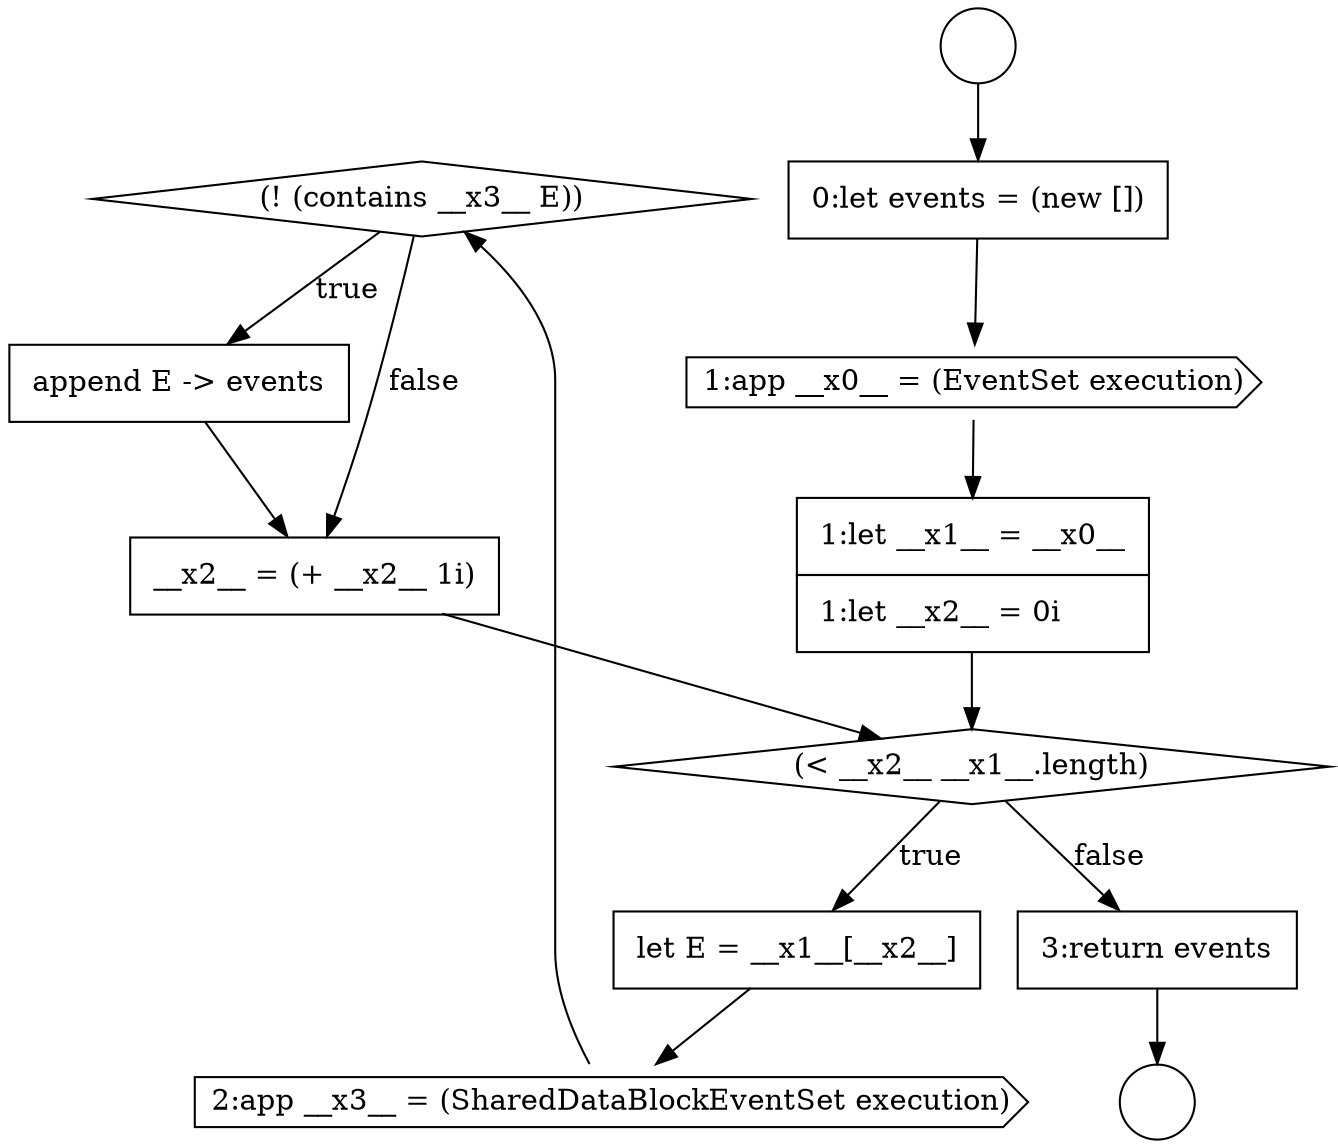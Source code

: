 digraph {
  node17194 [shape=diamond, label=<<font color="black">(! (contains __x3__ E))</font>> color="black" fillcolor="white" style=filled]
  node17197 [shape=none, margin=0, label=<<font color="black">
    <table border="0" cellborder="1" cellspacing="0" cellpadding="10">
      <tr><td align="left">3:return events</td></tr>
    </table>
  </font>> color="black" fillcolor="white" style=filled]
  node17189 [shape=cds, label=<<font color="black">1:app __x0__ = (EventSet execution)</font>> color="black" fillcolor="white" style=filled]
  node17193 [shape=cds, label=<<font color="black">2:app __x3__ = (SharedDataBlockEventSet execution)</font>> color="black" fillcolor="white" style=filled]
  node17196 [shape=none, margin=0, label=<<font color="black">
    <table border="0" cellborder="1" cellspacing="0" cellpadding="10">
      <tr><td align="left">__x2__ = (+ __x2__ 1i)</td></tr>
    </table>
  </font>> color="black" fillcolor="white" style=filled]
  node17186 [shape=circle label=" " color="black" fillcolor="white" style=filled]
  node17190 [shape=none, margin=0, label=<<font color="black">
    <table border="0" cellborder="1" cellspacing="0" cellpadding="10">
      <tr><td align="left">1:let __x1__ = __x0__</td></tr>
      <tr><td align="left">1:let __x2__ = 0i</td></tr>
    </table>
  </font>> color="black" fillcolor="white" style=filled]
  node17191 [shape=diamond, label=<<font color="black">(&lt; __x2__ __x1__.length)</font>> color="black" fillcolor="white" style=filled]
  node17187 [shape=circle label=" " color="black" fillcolor="white" style=filled]
  node17188 [shape=none, margin=0, label=<<font color="black">
    <table border="0" cellborder="1" cellspacing="0" cellpadding="10">
      <tr><td align="left">0:let events = (new [])</td></tr>
    </table>
  </font>> color="black" fillcolor="white" style=filled]
  node17195 [shape=none, margin=0, label=<<font color="black">
    <table border="0" cellborder="1" cellspacing="0" cellpadding="10">
      <tr><td align="left">append E -&gt; events</td></tr>
    </table>
  </font>> color="black" fillcolor="white" style=filled]
  node17192 [shape=none, margin=0, label=<<font color="black">
    <table border="0" cellborder="1" cellspacing="0" cellpadding="10">
      <tr><td align="left">let E = __x1__[__x2__]</td></tr>
    </table>
  </font>> color="black" fillcolor="white" style=filled]
  node17194 -> node17195 [label=<<font color="black">true</font>> color="black"]
  node17194 -> node17196 [label=<<font color="black">false</font>> color="black"]
  node17196 -> node17191 [ color="black"]
  node17190 -> node17191 [ color="black"]
  node17197 -> node17187 [ color="black"]
  node17189 -> node17190 [ color="black"]
  node17192 -> node17193 [ color="black"]
  node17186 -> node17188 [ color="black"]
  node17193 -> node17194 [ color="black"]
  node17188 -> node17189 [ color="black"]
  node17195 -> node17196 [ color="black"]
  node17191 -> node17192 [label=<<font color="black">true</font>> color="black"]
  node17191 -> node17197 [label=<<font color="black">false</font>> color="black"]
}
